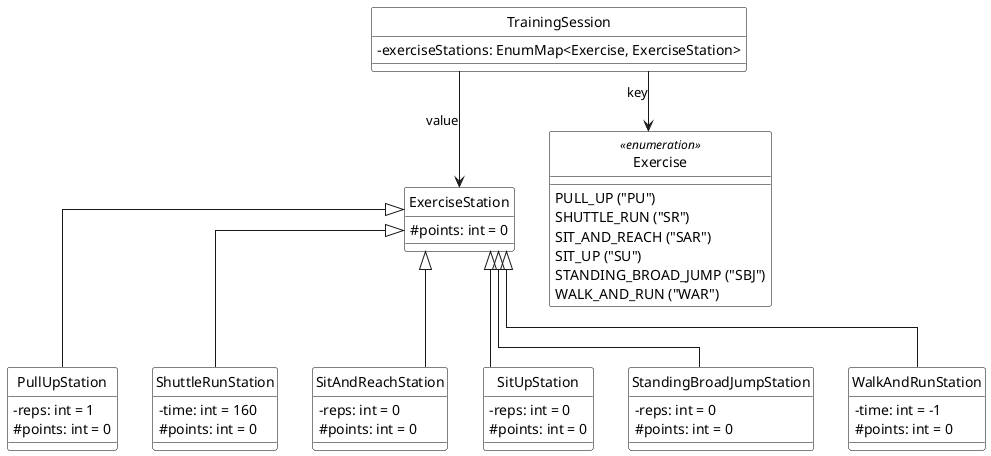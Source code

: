 @startuml

skinparam linetype ortho
hide circle
skinparam classAttributeIconSize 0
skinparam classBackgroundColor White
skinparam classBorderColor Black

class TrainingSession {
    - exerciseStations: EnumMap<Exercise, ExerciseStation>
}

class ExerciseStation {
    # points: int = 0
}

class PullUpStation {
    - reps: int = 1
    # points: int = 0
}

class ShuttleRunStation {
    - time: int = 160
    # points: int = 0
}

class SitAndReachStation {
    - reps: int = 0
    # points: int = 0
}

class SitUpStation {
    - reps: int = 0
    # points: int = 0
}

class StandingBroadJumpStation {
    - reps: int = 0
    # points: int = 0
}

class WalkAndRunStation {
    - time: int = -1
    # points: int = 0
}

enum Exercise <<enumeration>> {
    PULL_UP ("PU")
    SHUTTLE_RUN ("SR")
    SIT_AND_REACH ("SAR")
    SIT_UP ("SU")
    STANDING_BROAD_JUMP ("SBJ")
    WALK_AND_RUN ("WAR")
}

' Representing exerciseStations as containing both key and value connections
TrainingSession --> Exercise : key
TrainingSession  --> ExerciseStation : value

' Subclasses of ExerciseStation
ExerciseStation <|-- PullUpStation
ExerciseStation <|-- ShuttleRunStation
ExerciseStation <|-- SitAndReachStation
ExerciseStation <|-- SitUpStation
ExerciseStation <|-- StandingBroadJumpStation
ExerciseStation <|-- WalkAndRunStation

@enduml
